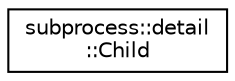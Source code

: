 digraph "Graphical Class Hierarchy"
{
  edge [fontname="Helvetica",fontsize="10",labelfontname="Helvetica",labelfontsize="10"];
  node [fontname="Helvetica",fontsize="10",shape=record];
  rankdir="LR";
  Node0 [label="subprocess::detail\l::Child",height=0.2,width=0.4,color="black", fillcolor="white", style="filled",URL="$classsubprocess_1_1detail_1_1Child.html"];
}
